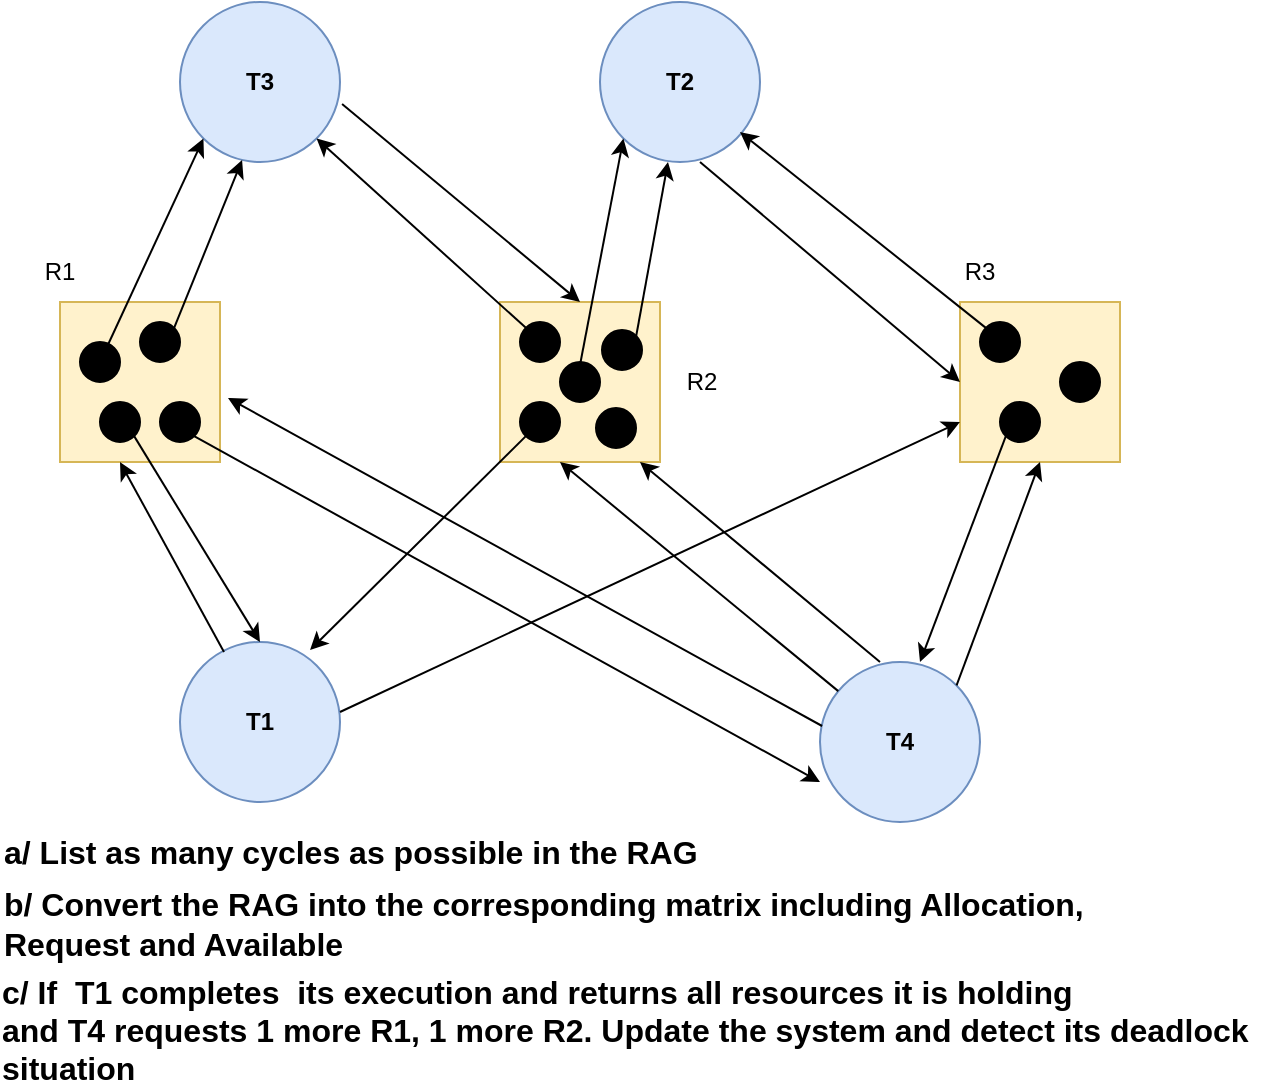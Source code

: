 <mxfile version="21.3.5" type="github">
  <diagram name="Page-1" id="d6JsxiD6XvF5Bs98oeP-">
    <mxGraphModel dx="716" dy="459" grid="1" gridSize="10" guides="1" tooltips="1" connect="1" arrows="1" fold="1" page="1" pageScale="1" pageWidth="827" pageHeight="1169" math="0" shadow="0">
      <root>
        <mxCell id="0" />
        <mxCell id="1" parent="0" />
        <mxCell id="AtIPnx-lDhPquPcdFTo_-1" value="" style="whiteSpace=wrap;html=1;aspect=fixed;fillColor=#fff2cc;strokeColor=#d6b656;" vertex="1" parent="1">
          <mxGeometry x="330" y="200" width="80" height="80" as="geometry" />
        </mxCell>
        <mxCell id="AtIPnx-lDhPquPcdFTo_-2" value="" style="whiteSpace=wrap;html=1;aspect=fixed;fillColor=#fff2cc;strokeColor=#d6b656;" vertex="1" parent="1">
          <mxGeometry x="110" y="200" width="80" height="80" as="geometry" />
        </mxCell>
        <mxCell id="AtIPnx-lDhPquPcdFTo_-3" value="" style="whiteSpace=wrap;html=1;aspect=fixed;fillColor=#fff2cc;strokeColor=#d6b656;" vertex="1" parent="1">
          <mxGeometry x="560" y="200" width="80" height="80" as="geometry" />
        </mxCell>
        <mxCell id="AtIPnx-lDhPquPcdFTo_-4" value="T3" style="ellipse;whiteSpace=wrap;html=1;aspect=fixed;fillColor=#dae8fc;strokeColor=#6c8ebf;fontStyle=1" vertex="1" parent="1">
          <mxGeometry x="170" y="50" width="80" height="80" as="geometry" />
        </mxCell>
        <mxCell id="AtIPnx-lDhPquPcdFTo_-5" value="T2" style="ellipse;whiteSpace=wrap;html=1;aspect=fixed;fillColor=#dae8fc;strokeColor=#6c8ebf;fontStyle=1" vertex="1" parent="1">
          <mxGeometry x="380" y="50" width="80" height="80" as="geometry" />
        </mxCell>
        <mxCell id="AtIPnx-lDhPquPcdFTo_-6" value="T1" style="ellipse;whiteSpace=wrap;html=1;aspect=fixed;fillColor=#dae8fc;strokeColor=#6c8ebf;fontStyle=1" vertex="1" parent="1">
          <mxGeometry x="170" y="370" width="80" height="80" as="geometry" />
        </mxCell>
        <mxCell id="AtIPnx-lDhPquPcdFTo_-7" value="T4" style="ellipse;whiteSpace=wrap;html=1;aspect=fixed;fillColor=#dae8fc;strokeColor=#6c8ebf;fontStyle=1" vertex="1" parent="1">
          <mxGeometry x="490" y="380" width="80" height="80" as="geometry" />
        </mxCell>
        <mxCell id="AtIPnx-lDhPquPcdFTo_-8" value="" style="ellipse;whiteSpace=wrap;html=1;aspect=fixed;fillColor=#000000;" vertex="1" parent="1">
          <mxGeometry x="120" y="220" width="20" height="20" as="geometry" />
        </mxCell>
        <mxCell id="AtIPnx-lDhPquPcdFTo_-9" value="" style="ellipse;whiteSpace=wrap;html=1;aspect=fixed;fillColor=#000000;" vertex="1" parent="1">
          <mxGeometry x="150" y="210" width="20" height="20" as="geometry" />
        </mxCell>
        <mxCell id="AtIPnx-lDhPquPcdFTo_-10" value="" style="ellipse;whiteSpace=wrap;html=1;aspect=fixed;fillColor=#000000;" vertex="1" parent="1">
          <mxGeometry x="130" y="250" width="20" height="20" as="geometry" />
        </mxCell>
        <mxCell id="AtIPnx-lDhPquPcdFTo_-11" value="" style="ellipse;whiteSpace=wrap;html=1;aspect=fixed;fillColor=#000000;" vertex="1" parent="1">
          <mxGeometry x="160" y="250" width="20" height="20" as="geometry" />
        </mxCell>
        <mxCell id="AtIPnx-lDhPquPcdFTo_-12" value="" style="ellipse;whiteSpace=wrap;html=1;aspect=fixed;fillColor=#000000;" vertex="1" parent="1">
          <mxGeometry x="340" y="210" width="20" height="20" as="geometry" />
        </mxCell>
        <mxCell id="AtIPnx-lDhPquPcdFTo_-13" value="" style="ellipse;whiteSpace=wrap;html=1;aspect=fixed;fillColor=#000000;" vertex="1" parent="1">
          <mxGeometry x="381" y="214" width="20" height="20" as="geometry" />
        </mxCell>
        <mxCell id="AtIPnx-lDhPquPcdFTo_-14" value="" style="ellipse;whiteSpace=wrap;html=1;aspect=fixed;fillColor=#000000;" vertex="1" parent="1">
          <mxGeometry x="340" y="250" width="20" height="20" as="geometry" />
        </mxCell>
        <mxCell id="AtIPnx-lDhPquPcdFTo_-15" value="" style="ellipse;whiteSpace=wrap;html=1;aspect=fixed;fillColor=#000000;" vertex="1" parent="1">
          <mxGeometry x="378" y="253" width="20" height="20" as="geometry" />
        </mxCell>
        <mxCell id="AtIPnx-lDhPquPcdFTo_-16" value="" style="ellipse;whiteSpace=wrap;html=1;aspect=fixed;fillColor=#000000;" vertex="1" parent="1">
          <mxGeometry x="360" y="230" width="20" height="20" as="geometry" />
        </mxCell>
        <mxCell id="AtIPnx-lDhPquPcdFTo_-17" value="" style="ellipse;whiteSpace=wrap;html=1;aspect=fixed;fillColor=#000000;" vertex="1" parent="1">
          <mxGeometry x="570" y="210" width="20" height="20" as="geometry" />
        </mxCell>
        <mxCell id="AtIPnx-lDhPquPcdFTo_-18" value="" style="ellipse;whiteSpace=wrap;html=1;aspect=fixed;fillColor=#000000;" vertex="1" parent="1">
          <mxGeometry x="580" y="250" width="20" height="20" as="geometry" />
        </mxCell>
        <mxCell id="AtIPnx-lDhPquPcdFTo_-19" value="" style="ellipse;whiteSpace=wrap;html=1;aspect=fixed;fillColor=#000000;" vertex="1" parent="1">
          <mxGeometry x="610" y="230" width="20" height="20" as="geometry" />
        </mxCell>
        <mxCell id="AtIPnx-lDhPquPcdFTo_-20" value="R1" style="text;html=1;strokeColor=none;fillColor=none;align=center;verticalAlign=middle;whiteSpace=wrap;rounded=0;" vertex="1" parent="1">
          <mxGeometry x="80" y="170" width="60" height="30" as="geometry" />
        </mxCell>
        <mxCell id="AtIPnx-lDhPquPcdFTo_-21" value="R2" style="text;html=1;strokeColor=none;fillColor=none;align=center;verticalAlign=middle;whiteSpace=wrap;rounded=0;" vertex="1" parent="1">
          <mxGeometry x="401" y="225" width="60" height="30" as="geometry" />
        </mxCell>
        <mxCell id="AtIPnx-lDhPquPcdFTo_-22" value="R3" style="text;html=1;strokeColor=none;fillColor=none;align=center;verticalAlign=middle;whiteSpace=wrap;rounded=0;" vertex="1" parent="1">
          <mxGeometry x="540" y="170" width="60" height="30" as="geometry" />
        </mxCell>
        <mxCell id="AtIPnx-lDhPquPcdFTo_-23" value="" style="endArrow=classic;html=1;rounded=0;entryX=0.388;entryY=0.988;entryDx=0;entryDy=0;entryPerimeter=0;exitX=1;exitY=0;exitDx=0;exitDy=0;" edge="1" parent="1" source="AtIPnx-lDhPquPcdFTo_-9" target="AtIPnx-lDhPquPcdFTo_-4">
          <mxGeometry width="50" height="50" relative="1" as="geometry">
            <mxPoint x="390" y="320" as="sourcePoint" />
            <mxPoint x="440" y="270" as="targetPoint" />
          </mxGeometry>
        </mxCell>
        <mxCell id="AtIPnx-lDhPquPcdFTo_-24" value="" style="endArrow=classic;html=1;rounded=0;entryX=1;entryY=1;entryDx=0;entryDy=0;exitX=0;exitY=0;exitDx=0;exitDy=0;" edge="1" parent="1" source="AtIPnx-lDhPquPcdFTo_-12" target="AtIPnx-lDhPquPcdFTo_-4">
          <mxGeometry width="50" height="50" relative="1" as="geometry">
            <mxPoint x="177" y="223" as="sourcePoint" />
            <mxPoint x="211" y="139" as="targetPoint" />
          </mxGeometry>
        </mxCell>
        <mxCell id="AtIPnx-lDhPquPcdFTo_-25" value="" style="endArrow=classic;html=1;rounded=0;entryX=1;entryY=1;entryDx=0;entryDy=0;exitX=0;exitY=0;exitDx=0;exitDy=0;" edge="1" parent="1" source="AtIPnx-lDhPquPcdFTo_-17">
          <mxGeometry width="50" height="50" relative="1" as="geometry">
            <mxPoint x="555" y="210" as="sourcePoint" />
            <mxPoint x="450" y="115" as="targetPoint" />
          </mxGeometry>
        </mxCell>
        <mxCell id="AtIPnx-lDhPquPcdFTo_-26" value="" style="endArrow=classic;html=1;rounded=0;entryX=1;entryY=1;entryDx=0;entryDy=0;" edge="1" parent="1">
          <mxGeometry width="50" height="50" relative="1" as="geometry">
            <mxPoint x="520" y="380" as="sourcePoint" />
            <mxPoint x="400" y="280" as="targetPoint" />
          </mxGeometry>
        </mxCell>
        <mxCell id="AtIPnx-lDhPquPcdFTo_-27" value="" style="endArrow=classic;html=1;rounded=0;entryX=1;entryY=1;entryDx=0;entryDy=0;exitX=1;exitY=0;exitDx=0;exitDy=0;" edge="1" parent="1" source="AtIPnx-lDhPquPcdFTo_-7">
          <mxGeometry width="50" height="50" relative="1" as="geometry">
            <mxPoint x="723" y="378" as="sourcePoint" />
            <mxPoint x="600" y="280" as="targetPoint" />
          </mxGeometry>
        </mxCell>
        <mxCell id="AtIPnx-lDhPquPcdFTo_-28" value="" style="endArrow=classic;html=1;rounded=0;entryX=1;entryY=1;entryDx=0;entryDy=0;exitX=0.275;exitY=0.063;exitDx=0;exitDy=0;exitPerimeter=0;" edge="1" parent="1" source="AtIPnx-lDhPquPcdFTo_-6">
          <mxGeometry width="50" height="50" relative="1" as="geometry">
            <mxPoint x="98" y="392" as="sourcePoint" />
            <mxPoint x="140" y="280" as="targetPoint" />
          </mxGeometry>
        </mxCell>
        <mxCell id="AtIPnx-lDhPquPcdFTo_-29" value="" style="endArrow=classic;html=1;rounded=0;entryX=1;entryY=1;entryDx=0;entryDy=0;" edge="1" parent="1" source="AtIPnx-lDhPquPcdFTo_-7">
          <mxGeometry width="50" height="50" relative="1" as="geometry">
            <mxPoint x="318" y="392" as="sourcePoint" />
            <mxPoint x="360" y="280" as="targetPoint" />
          </mxGeometry>
        </mxCell>
        <mxCell id="AtIPnx-lDhPquPcdFTo_-30" value="" style="endArrow=classic;html=1;rounded=0;entryX=0;entryY=1;entryDx=0;entryDy=0;exitX=1;exitY=0;exitDx=0;exitDy=0;" edge="1" parent="1" target="AtIPnx-lDhPquPcdFTo_-4">
          <mxGeometry width="50" height="50" relative="1" as="geometry">
            <mxPoint x="130" y="230" as="sourcePoint" />
            <mxPoint x="172" y="118" as="targetPoint" />
          </mxGeometry>
        </mxCell>
        <mxCell id="AtIPnx-lDhPquPcdFTo_-32" value="" style="endArrow=classic;html=1;rounded=0;entryX=1.05;entryY=0.6;entryDx=0;entryDy=0;entryPerimeter=0;exitX=0.013;exitY=0.4;exitDx=0;exitDy=0;exitPerimeter=0;" edge="1" parent="1" source="AtIPnx-lDhPquPcdFTo_-7" target="AtIPnx-lDhPquPcdFTo_-2">
          <mxGeometry width="50" height="50" relative="1" as="geometry">
            <mxPoint x="480" y="400" as="sourcePoint" />
            <mxPoint x="190" y="280" as="targetPoint" />
          </mxGeometry>
        </mxCell>
        <mxCell id="AtIPnx-lDhPquPcdFTo_-33" value="" style="endArrow=classic;html=1;rounded=0;entryX=0;entryY=0.75;entryDx=0;entryDy=0;entryPerimeter=0;exitX=1;exitY=1;exitDx=0;exitDy=0;" edge="1" parent="1" source="AtIPnx-lDhPquPcdFTo_-11" target="AtIPnx-lDhPquPcdFTo_-7">
          <mxGeometry width="50" height="50" relative="1" as="geometry">
            <mxPoint x="506" y="472" as="sourcePoint" />
            <mxPoint x="220" y="320" as="targetPoint" />
          </mxGeometry>
        </mxCell>
        <mxCell id="AtIPnx-lDhPquPcdFTo_-34" value="" style="endArrow=classic;html=1;rounded=0;entryX=1;entryY=1;entryDx=0;entryDy=0;exitX=1.013;exitY=0.638;exitDx=0;exitDy=0;exitPerimeter=0;" edge="1" parent="1" source="AtIPnx-lDhPquPcdFTo_-4">
          <mxGeometry width="50" height="50" relative="1" as="geometry">
            <mxPoint x="475" y="295" as="sourcePoint" />
            <mxPoint x="370" y="200" as="targetPoint" />
          </mxGeometry>
        </mxCell>
        <mxCell id="AtIPnx-lDhPquPcdFTo_-35" value="" style="endArrow=classic;html=1;rounded=0;entryX=1;entryY=1;entryDx=0;entryDy=0;" edge="1" parent="1">
          <mxGeometry width="50" height="50" relative="1" as="geometry">
            <mxPoint x="397" y="223" as="sourcePoint" />
            <mxPoint x="414" y="130" as="targetPoint" />
          </mxGeometry>
        </mxCell>
        <mxCell id="AtIPnx-lDhPquPcdFTo_-36" value="" style="endArrow=classic;html=1;rounded=0;entryX=0;entryY=1;entryDx=0;entryDy=0;exitX=1;exitY=0;exitDx=0;exitDy=0;" edge="1" parent="1" target="AtIPnx-lDhPquPcdFTo_-5">
          <mxGeometry width="50" height="50" relative="1" as="geometry">
            <mxPoint x="370" y="231.5" as="sourcePoint" />
            <mxPoint x="387" y="138.5" as="targetPoint" />
          </mxGeometry>
        </mxCell>
        <mxCell id="AtIPnx-lDhPquPcdFTo_-37" value="" style="endArrow=classic;html=1;rounded=0;entryX=0;entryY=0.5;entryDx=0;entryDy=0;exitX=1.013;exitY=0.638;exitDx=0;exitDy=0;exitPerimeter=0;" edge="1" parent="1" target="AtIPnx-lDhPquPcdFTo_-3">
          <mxGeometry width="50" height="50" relative="1" as="geometry">
            <mxPoint x="430" y="130" as="sourcePoint" />
            <mxPoint x="549" y="229" as="targetPoint" />
          </mxGeometry>
        </mxCell>
        <mxCell id="AtIPnx-lDhPquPcdFTo_-38" value="" style="endArrow=classic;html=1;rounded=0;entryX=1;entryY=1;entryDx=0;entryDy=0;exitX=0;exitY=1;exitDx=0;exitDy=0;" edge="1" parent="1" source="AtIPnx-lDhPquPcdFTo_-18">
          <mxGeometry width="50" height="50" relative="1" as="geometry">
            <mxPoint x="498" y="492" as="sourcePoint" />
            <mxPoint x="540" y="380" as="targetPoint" />
          </mxGeometry>
        </mxCell>
        <mxCell id="AtIPnx-lDhPquPcdFTo_-39" value="" style="endArrow=classic;html=1;rounded=0;entryX=0.5;entryY=0;entryDx=0;entryDy=0;exitX=1;exitY=1;exitDx=0;exitDy=0;" edge="1" parent="1" source="AtIPnx-lDhPquPcdFTo_-10" target="AtIPnx-lDhPquPcdFTo_-6">
          <mxGeometry width="50" height="50" relative="1" as="geometry">
            <mxPoint x="202" y="365" as="sourcePoint" />
            <mxPoint x="150" y="270" as="targetPoint" />
          </mxGeometry>
        </mxCell>
        <mxCell id="AtIPnx-lDhPquPcdFTo_-40" value="" style="endArrow=classic;html=1;rounded=0;entryX=0.813;entryY=0.05;entryDx=0;entryDy=0;exitX=0;exitY=1;exitDx=0;exitDy=0;entryPerimeter=0;" edge="1" parent="1" source="AtIPnx-lDhPquPcdFTo_-14" target="AtIPnx-lDhPquPcdFTo_-6">
          <mxGeometry width="50" height="50" relative="1" as="geometry">
            <mxPoint x="157" y="277" as="sourcePoint" />
            <mxPoint x="220" y="380" as="targetPoint" />
          </mxGeometry>
        </mxCell>
        <mxCell id="AtIPnx-lDhPquPcdFTo_-41" value="" style="endArrow=classic;html=1;rounded=0;entryX=0;entryY=0.75;entryDx=0;entryDy=0;exitX=0.275;exitY=0.063;exitDx=0;exitDy=0;exitPerimeter=0;" edge="1" parent="1" target="AtIPnx-lDhPquPcdFTo_-3">
          <mxGeometry width="50" height="50" relative="1" as="geometry">
            <mxPoint x="250" y="405" as="sourcePoint" />
            <mxPoint x="198" y="310" as="targetPoint" />
          </mxGeometry>
        </mxCell>
        <mxCell id="AtIPnx-lDhPquPcdFTo_-43" value="&lt;font style=&quot;font-size: 16px;&quot;&gt;a/ List as many cycles as possible in the RAG&lt;/font&gt;" style="text;html=1;strokeColor=none;fillColor=none;align=left;verticalAlign=middle;whiteSpace=wrap;rounded=0;fontStyle=1" vertex="1" parent="1">
          <mxGeometry x="80" y="460" width="430" height="30" as="geometry" />
        </mxCell>
        <mxCell id="AtIPnx-lDhPquPcdFTo_-47" value="&lt;font style=&quot;font-size: 16px;&quot;&gt;b/ Convert the RAG into the corresponding matrix including Allocation, Request and Available&lt;/font&gt;" style="text;html=1;strokeColor=none;fillColor=none;align=left;verticalAlign=middle;whiteSpace=wrap;rounded=0;fontStyle=1" vertex="1" parent="1">
          <mxGeometry x="80" y="496" width="590" height="30" as="geometry" />
        </mxCell>
        <mxCell id="AtIPnx-lDhPquPcdFTo_-48" value="&lt;div style=&quot;text-align: left;&quot;&gt;&lt;span style=&quot;font-size: 16px;&quot;&gt;c/ If &amp;nbsp;T1 completes &amp;nbsp;its execution and returns all resources it is holding&amp;nbsp;&lt;/span&gt;&lt;/div&gt;&lt;font style=&quot;font-size: 16px;&quot;&gt;&lt;div style=&quot;text-align: left;&quot;&gt;and T4 requests 1 more R1, 1 more R2. Update the system and detect its deadlock situation&amp;nbsp;&lt;/div&gt;&lt;/font&gt;" style="text;html=1;strokeColor=none;fillColor=none;align=center;verticalAlign=middle;whiteSpace=wrap;rounded=0;fontStyle=1" vertex="1" parent="1">
          <mxGeometry x="80" y="549" width="630" height="30" as="geometry" />
        </mxCell>
      </root>
    </mxGraphModel>
  </diagram>
</mxfile>
